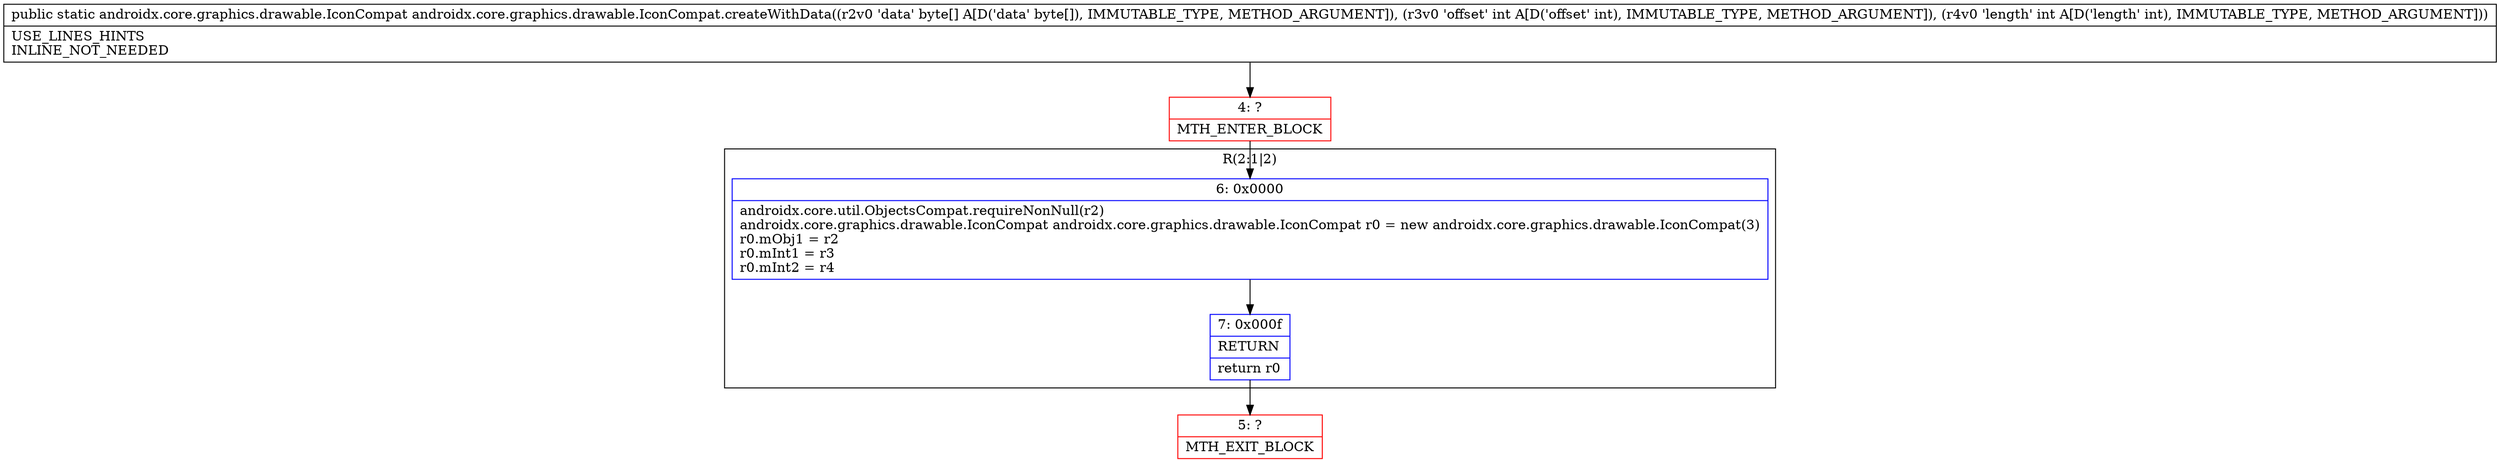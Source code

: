 digraph "CFG forandroidx.core.graphics.drawable.IconCompat.createWithData([BII)Landroidx\/core\/graphics\/drawable\/IconCompat;" {
subgraph cluster_Region_707816577 {
label = "R(2:1|2)";
node [shape=record,color=blue];
Node_6 [shape=record,label="{6\:\ 0x0000|androidx.core.util.ObjectsCompat.requireNonNull(r2)\landroidx.core.graphics.drawable.IconCompat androidx.core.graphics.drawable.IconCompat r0 = new androidx.core.graphics.drawable.IconCompat(3)\lr0.mObj1 = r2\lr0.mInt1 = r3\lr0.mInt2 = r4\l}"];
Node_7 [shape=record,label="{7\:\ 0x000f|RETURN\l|return r0\l}"];
}
Node_4 [shape=record,color=red,label="{4\:\ ?|MTH_ENTER_BLOCK\l}"];
Node_5 [shape=record,color=red,label="{5\:\ ?|MTH_EXIT_BLOCK\l}"];
MethodNode[shape=record,label="{public static androidx.core.graphics.drawable.IconCompat androidx.core.graphics.drawable.IconCompat.createWithData((r2v0 'data' byte[] A[D('data' byte[]), IMMUTABLE_TYPE, METHOD_ARGUMENT]), (r3v0 'offset' int A[D('offset' int), IMMUTABLE_TYPE, METHOD_ARGUMENT]), (r4v0 'length' int A[D('length' int), IMMUTABLE_TYPE, METHOD_ARGUMENT]))  | USE_LINES_HINTS\lINLINE_NOT_NEEDED\l}"];
MethodNode -> Node_4;Node_6 -> Node_7;
Node_7 -> Node_5;
Node_4 -> Node_6;
}

